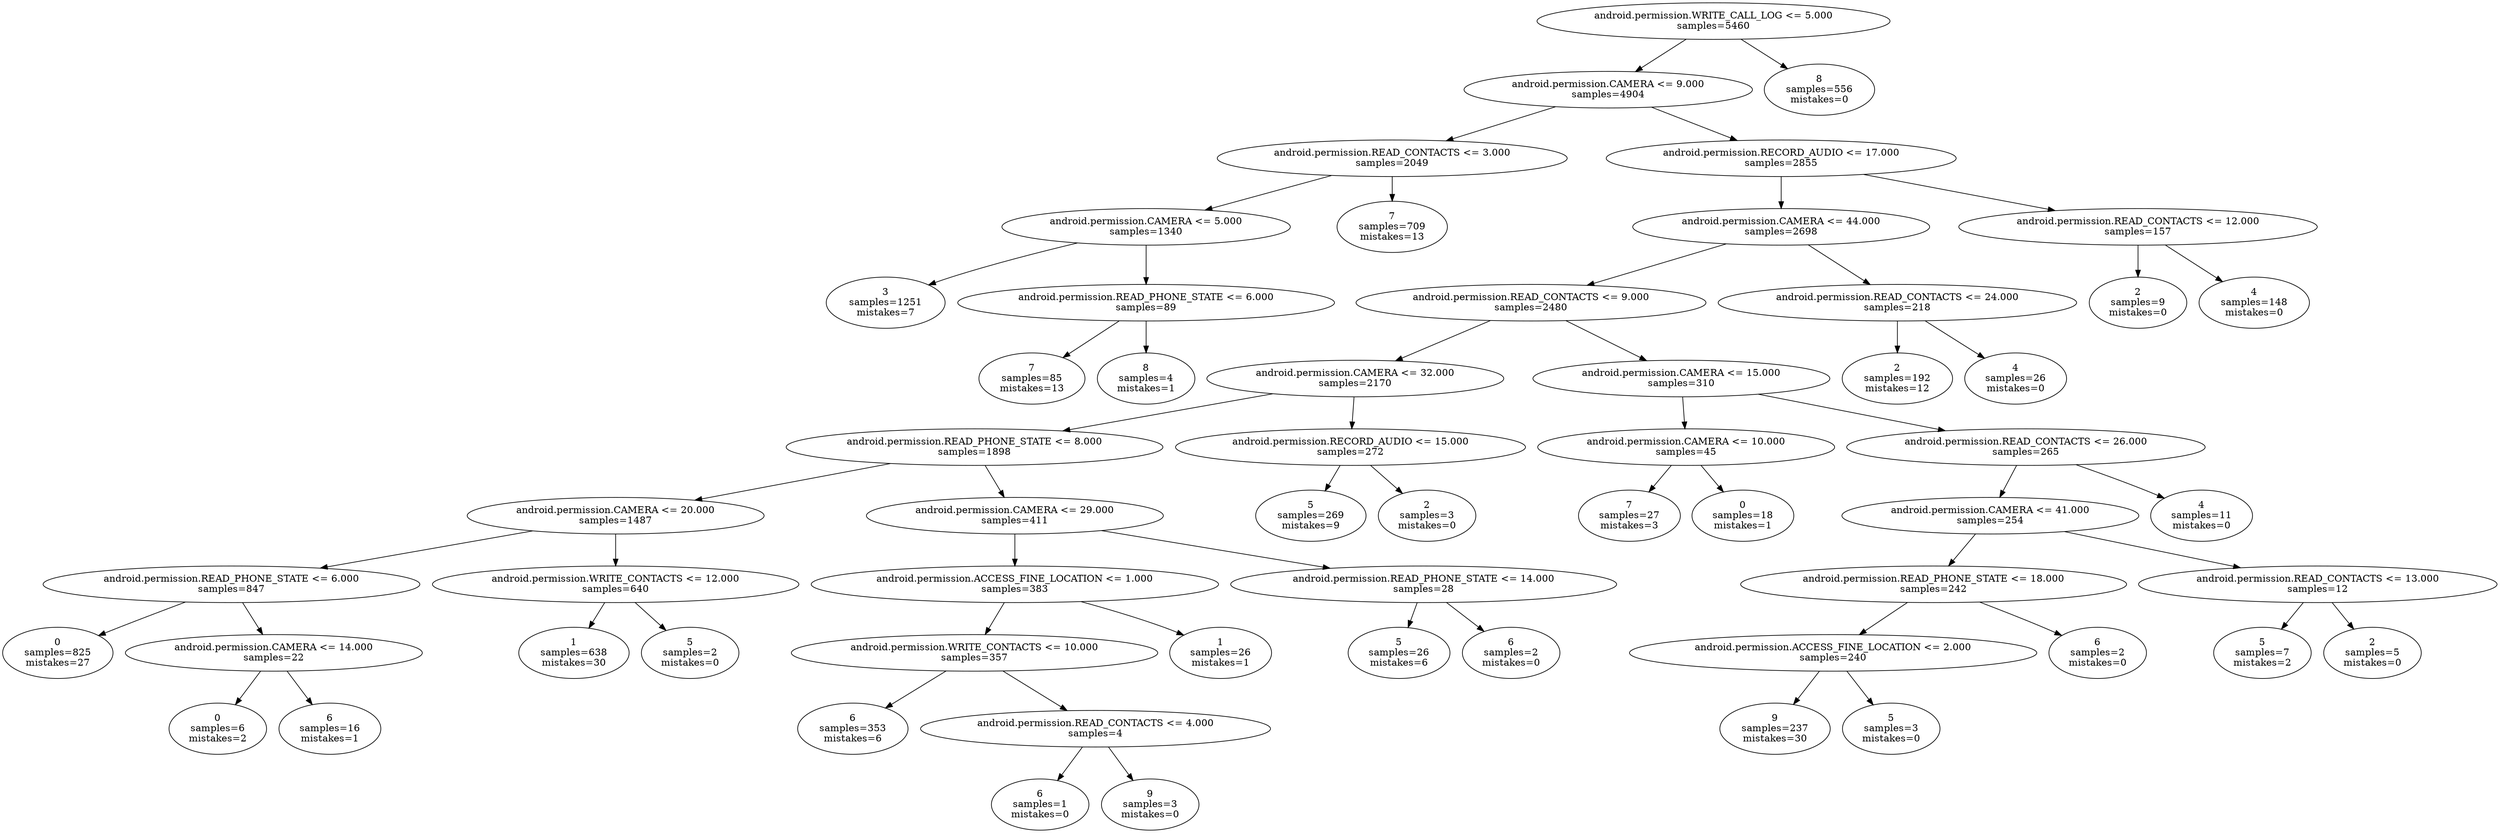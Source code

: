 digraph ClusteringTree {
n_0 [label="android.permission.WRITE_CALL_LOG <= 5.000
samples=\5460"];
n_1 [label="android.permission.CAMERA <= 9.000
samples=\4904"];
n_2 [label="8
samples=\556
mistakes=\0"];
n_3 [label="android.permission.READ_CONTACTS <= 3.000
samples=\2049"];
n_4 [label="android.permission.RECORD_AUDIO <= 17.000
samples=\2855"];
n_5 [label="android.permission.CAMERA <= 5.000
samples=\1340"];
n_6 [label="7
samples=\709
mistakes=\13"];
n_7 [label="android.permission.CAMERA <= 44.000
samples=\2698"];
n_8 [label="android.permission.READ_CONTACTS <= 12.000
samples=\157"];
n_9 [label="3
samples=\1251
mistakes=\7"];
n_10 [label="android.permission.READ_PHONE_STATE <= 6.000
samples=\89"];
n_11 [label="android.permission.READ_CONTACTS <= 9.000
samples=\2480"];
n_12 [label="android.permission.READ_CONTACTS <= 24.000
samples=\218"];
n_13 [label="2
samples=\9
mistakes=\0"];
n_14 [label="4
samples=\148
mistakes=\0"];
n_15 [label="7
samples=\85
mistakes=\13"];
n_16 [label="8
samples=\4
mistakes=\1"];
n_17 [label="android.permission.CAMERA <= 32.000
samples=\2170"];
n_18 [label="android.permission.CAMERA <= 15.000
samples=\310"];
n_19 [label="2
samples=\192
mistakes=\12"];
n_20 [label="4
samples=\26
mistakes=\0"];
n_21 [label="android.permission.READ_PHONE_STATE <= 8.000
samples=\1898"];
n_22 [label="android.permission.RECORD_AUDIO <= 15.000
samples=\272"];
n_23 [label="android.permission.CAMERA <= 10.000
samples=\45"];
n_24 [label="android.permission.READ_CONTACTS <= 26.000
samples=\265"];
n_25 [label="android.permission.CAMERA <= 20.000
samples=\1487"];
n_26 [label="android.permission.CAMERA <= 29.000
samples=\411"];
n_27 [label="5
samples=\269
mistakes=\9"];
n_28 [label="2
samples=\3
mistakes=\0"];
n_29 [label="7
samples=\27
mistakes=\3"];
n_30 [label="0
samples=\18
mistakes=\1"];
n_31 [label="android.permission.CAMERA <= 41.000
samples=\254"];
n_32 [label="4
samples=\11
mistakes=\0"];
n_33 [label="android.permission.READ_PHONE_STATE <= 6.000
samples=\847"];
n_34 [label="android.permission.WRITE_CONTACTS <= 12.000
samples=\640"];
n_35 [label="android.permission.ACCESS_FINE_LOCATION <= 1.000
samples=\383"];
n_36 [label="android.permission.READ_PHONE_STATE <= 14.000
samples=\28"];
n_37 [label="android.permission.READ_PHONE_STATE <= 18.000
samples=\242"];
n_38 [label="android.permission.READ_CONTACTS <= 13.000
samples=\12"];
n_39 [label="0
samples=\825
mistakes=\27"];
n_40 [label="android.permission.CAMERA <= 14.000
samples=\22"];
n_41 [label="1
samples=\638
mistakes=\30"];
n_42 [label="5
samples=\2
mistakes=\0"];
n_43 [label="android.permission.WRITE_CONTACTS <= 10.000
samples=\357"];
n_44 [label="1
samples=\26
mistakes=\1"];
n_45 [label="5
samples=\26
mistakes=\6"];
n_46 [label="6
samples=\2
mistakes=\0"];
n_47 [label="android.permission.ACCESS_FINE_LOCATION <= 2.000
samples=\240"];
n_48 [label="6
samples=\2
mistakes=\0"];
n_49 [label="5
samples=\7
mistakes=\2"];
n_50 [label="2
samples=\5
mistakes=\0"];
n_51 [label="0
samples=\6
mistakes=\2"];
n_52 [label="6
samples=\16
mistakes=\1"];
n_53 [label="6
samples=\353
mistakes=\6"];
n_54 [label="android.permission.READ_CONTACTS <= 4.000
samples=\4"];
n_55 [label="9
samples=\237
mistakes=\30"];
n_56 [label="5
samples=\3
mistakes=\0"];
n_57 [label="6
samples=\1
mistakes=\0"];
n_58 [label="9
samples=\3
mistakes=\0"];
n_0 -> n_1;
n_0 -> n_2;
n_1 -> n_3;
n_1 -> n_4;
n_3 -> n_5;
n_3 -> n_6;
n_4 -> n_7;
n_4 -> n_8;
n_5 -> n_9;
n_5 -> n_10;
n_7 -> n_11;
n_7 -> n_12;
n_8 -> n_13;
n_8 -> n_14;
n_10 -> n_15;
n_10 -> n_16;
n_11 -> n_17;
n_11 -> n_18;
n_12 -> n_19;
n_12 -> n_20;
n_17 -> n_21;
n_17 -> n_22;
n_18 -> n_23;
n_18 -> n_24;
n_21 -> n_25;
n_21 -> n_26;
n_22 -> n_27;
n_22 -> n_28;
n_23 -> n_29;
n_23 -> n_30;
n_24 -> n_31;
n_24 -> n_32;
n_25 -> n_33;
n_25 -> n_34;
n_26 -> n_35;
n_26 -> n_36;
n_31 -> n_37;
n_31 -> n_38;
n_33 -> n_39;
n_33 -> n_40;
n_34 -> n_41;
n_34 -> n_42;
n_35 -> n_43;
n_35 -> n_44;
n_36 -> n_45;
n_36 -> n_46;
n_37 -> n_47;
n_37 -> n_48;
n_38 -> n_49;
n_38 -> n_50;
n_40 -> n_51;
n_40 -> n_52;
n_43 -> n_53;
n_43 -> n_54;
n_47 -> n_55;
n_47 -> n_56;
n_54 -> n_57;
n_54 -> n_58;
}
